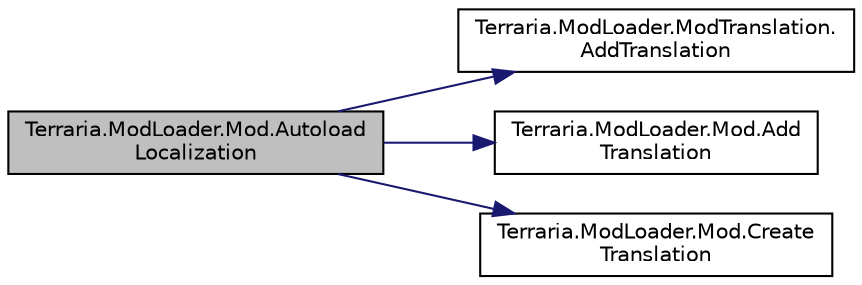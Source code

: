 digraph "Terraria.ModLoader.Mod.AutoloadLocalization"
{
 // LATEX_PDF_SIZE
  edge [fontname="Helvetica",fontsize="10",labelfontname="Helvetica",labelfontsize="10"];
  node [fontname="Helvetica",fontsize="10",shape=record];
  rankdir="LR";
  Node1 [label="Terraria.ModLoader.Mod.Autoload\lLocalization",height=0.2,width=0.4,color="black", fillcolor="grey75", style="filled", fontcolor="black",tooltip="Loads .lang files"];
  Node1 -> Node2 [color="midnightblue",fontsize="10",style="solid",fontname="Helvetica"];
  Node2 [label="Terraria.ModLoader.ModTranslation.\lAddTranslation",height=0.2,width=0.4,color="black", fillcolor="white", style="filled",URL="$class_terraria_1_1_mod_loader_1_1_mod_translation.html#a4fb09fe6ba0530e2d2ffd7513c98ca11",tooltip=" "];
  Node1 -> Node3 [color="midnightblue",fontsize="10",style="solid",fontname="Helvetica"];
  Node3 [label="Terraria.ModLoader.Mod.Add\lTranslation",height=0.2,width=0.4,color="black", fillcolor="white", style="filled",URL="$class_terraria_1_1_mod_loader_1_1_mod.html#a6ea0eaab8c94d722396a267e31871a7b",tooltip="Adds a ModTranslation to the game so that you can use Language.GetText to get a LocalizedText."];
  Node1 -> Node4 [color="midnightblue",fontsize="10",style="solid",fontname="Helvetica"];
  Node4 [label="Terraria.ModLoader.Mod.Create\lTranslation",height=0.2,width=0.4,color="black", fillcolor="white", style="filled",URL="$class_terraria_1_1_mod_loader_1_1_mod.html#a642bc0072fddefcaedf7293db70442fa",tooltip="Creates a ModTranslation object that you can use in AddTranslation."];
}

